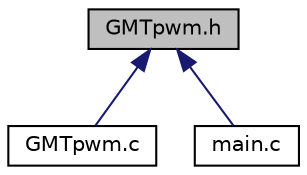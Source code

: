 digraph "GMTpwm.h"
{
 // LATEX_PDF_SIZE
  edge [fontname="Helvetica",fontsize="10",labelfontname="Helvetica",labelfontsize="10"];
  node [fontname="Helvetica",fontsize="10",shape=record];
  Node1 [label="GMTpwm.h",height=0.2,width=0.4,color="black", fillcolor="grey75", style="filled", fontcolor="black",tooltip="PWM functions header."];
  Node1 -> Node2 [dir="back",color="midnightblue",fontsize="10",style="solid",fontname="Helvetica"];
  Node2 [label="GMTpwm.c",height=0.2,width=0.4,color="black", fillcolor="white", style="filled",URL="$GMTpwm_8c.html",tooltip="PWM code."];
  Node1 -> Node3 [dir="back",color="midnightblue",fontsize="10",style="solid",fontname="Helvetica"];
  Node3 [label="main.c",height=0.2,width=0.4,color="black", fillcolor="white", style="filled",URL="$main_8c.html",tooltip="Implementation of an input/output module with ADC and PWM, with command input via UART."];
}
